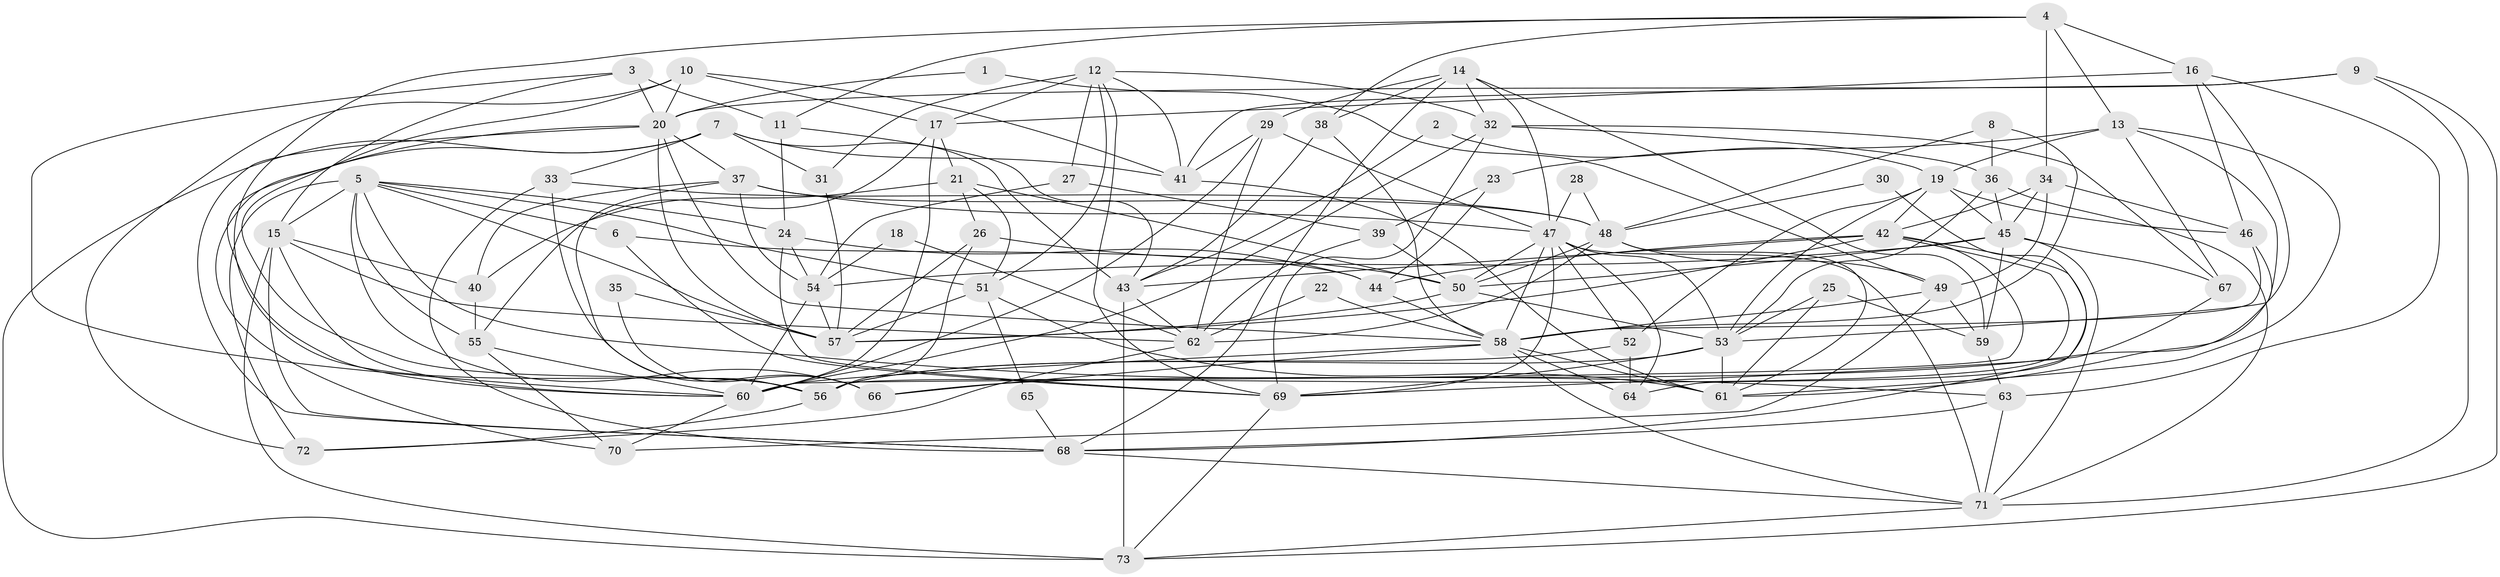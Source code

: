 // original degree distribution, {4: 0.3219178082191781, 5: 0.19863013698630136, 3: 0.2054794520547945, 2: 0.1506849315068493, 6: 0.07534246575342465, 8: 0.0136986301369863, 7: 0.03424657534246575}
// Generated by graph-tools (version 1.1) at 2025/26/03/09/25 03:26:17]
// undirected, 73 vertices, 202 edges
graph export_dot {
graph [start="1"]
  node [color=gray90,style=filled];
  1;
  2;
  3;
  4;
  5;
  6;
  7;
  8;
  9;
  10;
  11;
  12;
  13;
  14;
  15;
  16;
  17;
  18;
  19;
  20;
  21;
  22;
  23;
  24;
  25;
  26;
  27;
  28;
  29;
  30;
  31;
  32;
  33;
  34;
  35;
  36;
  37;
  38;
  39;
  40;
  41;
  42;
  43;
  44;
  45;
  46;
  47;
  48;
  49;
  50;
  51;
  52;
  53;
  54;
  55;
  56;
  57;
  58;
  59;
  60;
  61;
  62;
  63;
  64;
  65;
  66;
  67;
  68;
  69;
  70;
  71;
  72;
  73;
  1 -- 20 [weight=1.0];
  1 -- 49 [weight=1.0];
  2 -- 19 [weight=1.0];
  2 -- 43 [weight=1.0];
  3 -- 11 [weight=2.0];
  3 -- 15 [weight=1.0];
  3 -- 20 [weight=1.0];
  3 -- 60 [weight=1.0];
  4 -- 11 [weight=1.0];
  4 -- 13 [weight=1.0];
  4 -- 16 [weight=2.0];
  4 -- 34 [weight=1.0];
  4 -- 38 [weight=1.0];
  4 -- 56 [weight=1.0];
  5 -- 6 [weight=1.0];
  5 -- 15 [weight=1.0];
  5 -- 24 [weight=1.0];
  5 -- 51 [weight=1.0];
  5 -- 55 [weight=1.0];
  5 -- 57 [weight=1.0];
  5 -- 63 [weight=1.0];
  5 -- 66 [weight=1.0];
  5 -- 72 [weight=2.0];
  6 -- 44 [weight=1.0];
  6 -- 69 [weight=1.0];
  7 -- 31 [weight=1.0];
  7 -- 33 [weight=1.0];
  7 -- 41 [weight=1.0];
  7 -- 43 [weight=1.0];
  7 -- 70 [weight=1.0];
  7 -- 73 [weight=1.0];
  8 -- 36 [weight=1.0];
  8 -- 48 [weight=1.0];
  8 -- 58 [weight=1.0];
  9 -- 20 [weight=1.0];
  9 -- 41 [weight=1.0];
  9 -- 71 [weight=1.0];
  9 -- 73 [weight=1.0];
  10 -- 17 [weight=1.0];
  10 -- 20 [weight=1.0];
  10 -- 41 [weight=1.0];
  10 -- 56 [weight=1.0];
  10 -- 72 [weight=1.0];
  11 -- 24 [weight=1.0];
  11 -- 43 [weight=1.0];
  12 -- 17 [weight=1.0];
  12 -- 27 [weight=1.0];
  12 -- 31 [weight=1.0];
  12 -- 32 [weight=1.0];
  12 -- 41 [weight=1.0];
  12 -- 51 [weight=1.0];
  12 -- 69 [weight=1.0];
  13 -- 19 [weight=1.0];
  13 -- 23 [weight=1.0];
  13 -- 61 [weight=1.0];
  13 -- 66 [weight=1.0];
  13 -- 67 [weight=1.0];
  14 -- 29 [weight=1.0];
  14 -- 32 [weight=1.0];
  14 -- 38 [weight=1.0];
  14 -- 47 [weight=1.0];
  14 -- 59 [weight=1.0];
  14 -- 68 [weight=1.0];
  15 -- 40 [weight=1.0];
  15 -- 60 [weight=1.0];
  15 -- 62 [weight=1.0];
  15 -- 68 [weight=1.0];
  15 -- 73 [weight=1.0];
  16 -- 17 [weight=1.0];
  16 -- 46 [weight=1.0];
  16 -- 53 [weight=1.0];
  16 -- 63 [weight=1.0];
  17 -- 21 [weight=1.0];
  17 -- 55 [weight=1.0];
  17 -- 60 [weight=1.0];
  18 -- 54 [weight=1.0];
  18 -- 62 [weight=1.0];
  19 -- 42 [weight=1.0];
  19 -- 45 [weight=1.0];
  19 -- 46 [weight=1.0];
  19 -- 52 [weight=1.0];
  19 -- 53 [weight=1.0];
  20 -- 37 [weight=1.0];
  20 -- 57 [weight=1.0];
  20 -- 58 [weight=1.0];
  20 -- 60 [weight=2.0];
  20 -- 68 [weight=1.0];
  21 -- 26 [weight=1.0];
  21 -- 40 [weight=2.0];
  21 -- 50 [weight=1.0];
  21 -- 51 [weight=1.0];
  22 -- 58 [weight=1.0];
  22 -- 62 [weight=1.0];
  23 -- 39 [weight=1.0];
  23 -- 44 [weight=1.0];
  24 -- 44 [weight=1.0];
  24 -- 54 [weight=1.0];
  24 -- 69 [weight=1.0];
  25 -- 53 [weight=1.0];
  25 -- 59 [weight=1.0];
  25 -- 61 [weight=1.0];
  26 -- 50 [weight=1.0];
  26 -- 56 [weight=1.0];
  26 -- 57 [weight=1.0];
  27 -- 39 [weight=1.0];
  27 -- 54 [weight=1.0];
  28 -- 47 [weight=1.0];
  28 -- 48 [weight=1.0];
  29 -- 41 [weight=1.0];
  29 -- 47 [weight=1.0];
  29 -- 60 [weight=1.0];
  29 -- 62 [weight=1.0];
  30 -- 48 [weight=1.0];
  30 -- 64 [weight=1.0];
  31 -- 57 [weight=1.0];
  32 -- 36 [weight=1.0];
  32 -- 60 [weight=2.0];
  32 -- 67 [weight=1.0];
  32 -- 69 [weight=1.0];
  33 -- 48 [weight=1.0];
  33 -- 66 [weight=1.0];
  33 -- 68 [weight=1.0];
  34 -- 42 [weight=1.0];
  34 -- 45 [weight=1.0];
  34 -- 46 [weight=1.0];
  34 -- 49 [weight=1.0];
  35 -- 57 [weight=1.0];
  35 -- 66 [weight=1.0];
  36 -- 45 [weight=1.0];
  36 -- 53 [weight=1.0];
  36 -- 71 [weight=1.0];
  37 -- 40 [weight=1.0];
  37 -- 47 [weight=2.0];
  37 -- 48 [weight=1.0];
  37 -- 54 [weight=1.0];
  37 -- 56 [weight=1.0];
  38 -- 43 [weight=1.0];
  38 -- 58 [weight=1.0];
  39 -- 50 [weight=1.0];
  39 -- 62 [weight=1.0];
  40 -- 55 [weight=1.0];
  41 -- 61 [weight=1.0];
  42 -- 43 [weight=1.0];
  42 -- 44 [weight=1.0];
  42 -- 56 [weight=1.0];
  42 -- 57 [weight=1.0];
  42 -- 60 [weight=1.0];
  42 -- 68 [weight=1.0];
  43 -- 62 [weight=1.0];
  43 -- 73 [weight=2.0];
  44 -- 58 [weight=1.0];
  45 -- 50 [weight=1.0];
  45 -- 54 [weight=1.0];
  45 -- 59 [weight=1.0];
  45 -- 67 [weight=1.0];
  45 -- 71 [weight=1.0];
  46 -- 58 [weight=1.0];
  46 -- 61 [weight=1.0];
  47 -- 50 [weight=2.0];
  47 -- 52 [weight=1.0];
  47 -- 53 [weight=1.0];
  47 -- 58 [weight=1.0];
  47 -- 64 [weight=1.0];
  47 -- 69 [weight=1.0];
  47 -- 71 [weight=1.0];
  48 -- 49 [weight=1.0];
  48 -- 50 [weight=1.0];
  48 -- 61 [weight=1.0];
  48 -- 62 [weight=1.0];
  49 -- 58 [weight=1.0];
  49 -- 59 [weight=1.0];
  49 -- 70 [weight=1.0];
  50 -- 53 [weight=1.0];
  50 -- 57 [weight=1.0];
  51 -- 57 [weight=1.0];
  51 -- 61 [weight=2.0];
  51 -- 65 [weight=1.0];
  52 -- 56 [weight=1.0];
  52 -- 64 [weight=2.0];
  53 -- 56 [weight=2.0];
  53 -- 61 [weight=1.0];
  53 -- 69 [weight=2.0];
  54 -- 57 [weight=2.0];
  54 -- 60 [weight=1.0];
  55 -- 60 [weight=1.0];
  55 -- 70 [weight=1.0];
  56 -- 72 [weight=1.0];
  58 -- 60 [weight=1.0];
  58 -- 61 [weight=1.0];
  58 -- 64 [weight=1.0];
  58 -- 66 [weight=1.0];
  58 -- 71 [weight=1.0];
  59 -- 63 [weight=1.0];
  60 -- 70 [weight=1.0];
  62 -- 72 [weight=2.0];
  63 -- 68 [weight=1.0];
  63 -- 71 [weight=1.0];
  65 -- 68 [weight=1.0];
  67 -- 69 [weight=1.0];
  68 -- 71 [weight=1.0];
  69 -- 73 [weight=1.0];
  71 -- 73 [weight=1.0];
}

